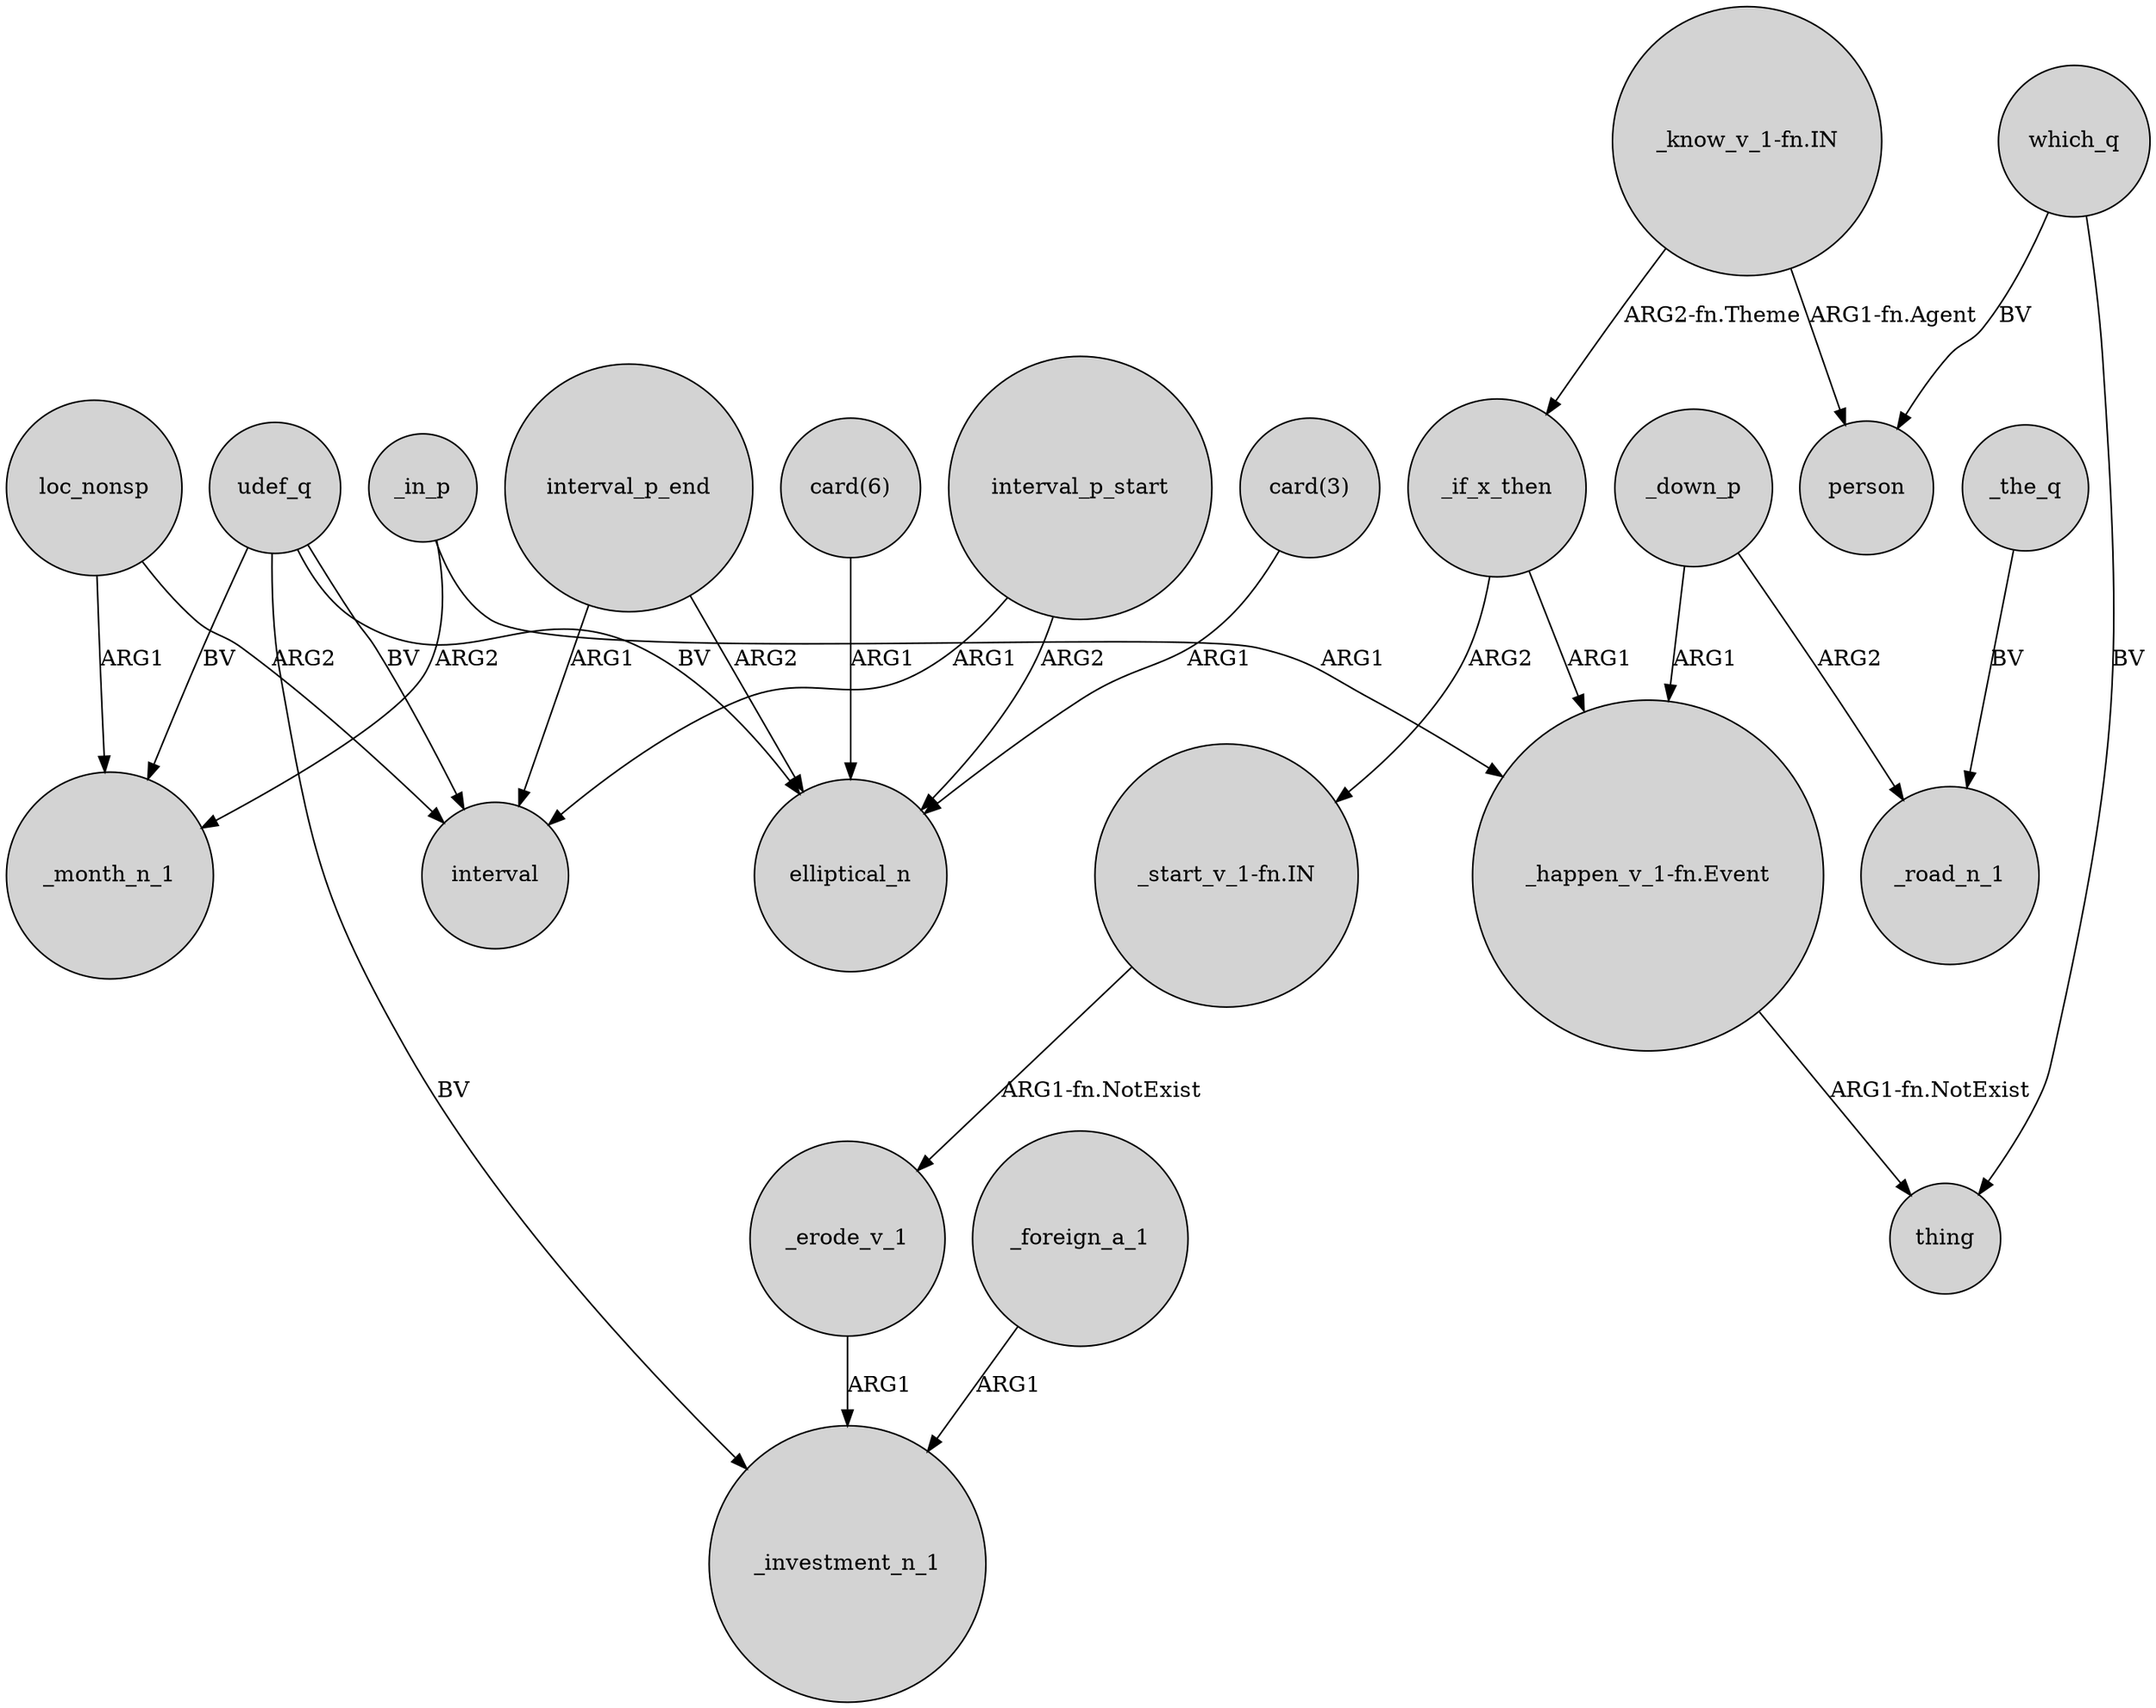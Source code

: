 digraph {
	node [shape=circle style=filled]
	_in_p -> _month_n_1 [label=ARG2]
	_down_p -> _road_n_1 [label=ARG2]
	loc_nonsp -> interval [label=ARG2]
	udef_q -> elliptical_n [label=BV]
	loc_nonsp -> _month_n_1 [label=ARG1]
	_if_x_then -> "_start_v_1-fn.IN" [label=ARG2]
	"_know_v_1-fn.IN" -> _if_x_then [label="ARG2-fn.Theme"]
	interval_p_end -> elliptical_n [label=ARG2]
	_down_p -> "_happen_v_1-fn.Event" [label=ARG1]
	interval_p_start -> elliptical_n [label=ARG2]
	udef_q -> _month_n_1 [label=BV]
	"_know_v_1-fn.IN" -> person [label="ARG1-fn.Agent"]
	"card(3)" -> elliptical_n [label=ARG1]
	which_q -> person [label=BV]
	interval_p_start -> interval [label=ARG1]
	"_happen_v_1-fn.Event" -> thing [label="ARG1-fn.NotExist"]
	_erode_v_1 -> _investment_n_1 [label=ARG1]
	_the_q -> _road_n_1 [label=BV]
	_foreign_a_1 -> _investment_n_1 [label=ARG1]
	interval_p_end -> interval [label=ARG1]
	udef_q -> _investment_n_1 [label=BV]
	_in_p -> "_happen_v_1-fn.Event" [label=ARG1]
	"_start_v_1-fn.IN" -> _erode_v_1 [label="ARG1-fn.NotExist"]
	"card(6)" -> elliptical_n [label=ARG1]
	_if_x_then -> "_happen_v_1-fn.Event" [label=ARG1]
	udef_q -> interval [label=BV]
	which_q -> thing [label=BV]
}
